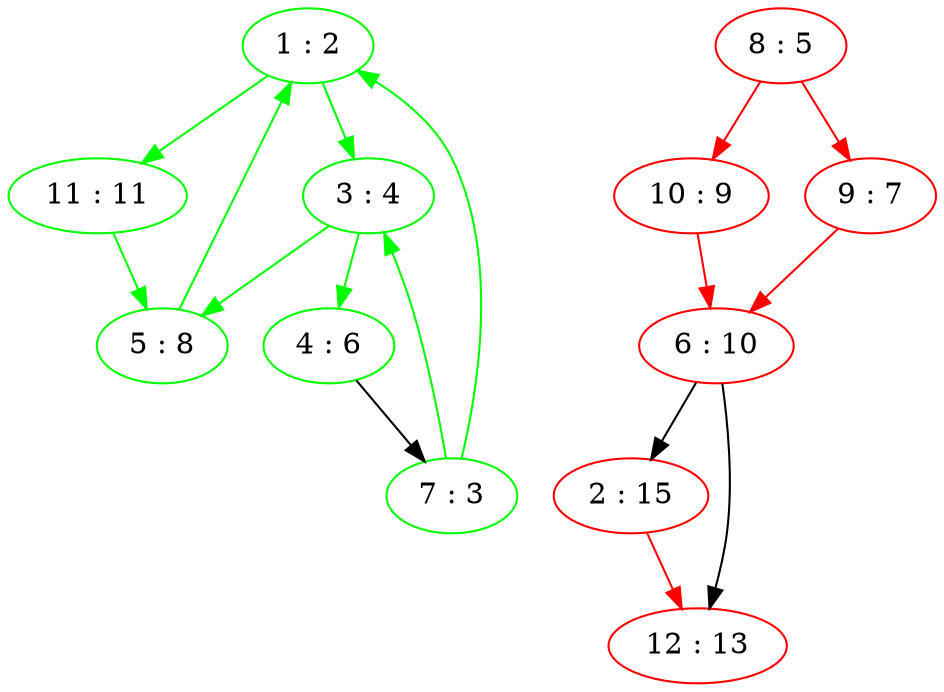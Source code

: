 digraph "game1.txt" {
    rankdir="td";
    subgraph Even {
        color="green";
        "1 : 2" [ color=green,  ];
        "1 : 2" -> "11 : 11"    [ color="green",  ];
        "1 : 2" -> "3 : 4"      [ color="green",  ];
        "3 : 4" [ color=green,  ];
        "3 : 4" -> "4 : 6"      [ color="green",  ];
        "3 : 4" -> "5 : 8"      [ color="green",  ];
        "4 : 6" [ color=green,  ];
        "4 : 6" -> "7 : 3"      [ color="black",  ];
        "5 : 8" [ color=green,  ];
        "5 : 8" -> "1 : 2"      [ color="green",  ];
        "7 : 3" [ color=green,  ];
        "7 : 3" -> "3 : 4"      [ color="green",  ];
        "7 : 3" -> "1 : 2"      [ color="green",  ];
        "11 : 11"       [ color=green,  ];
        "11 : 11" -> "5 : 8"    [ color="green",  ];
    }
    subgraph Odd {
        color="red";
        "2 : 15"        [ color=red,  ];
        "2 : 15" -> "12 : 13"   [ color="red",  ];
        "6 : 10"        [ color=red,  ];
        "6 : 10" -> "2 : 15"    [ color="black",  ];
        "6 : 10" -> "12 : 13"   [ color="black",  ];
        "8 : 5" [ color=red,  ];
        "8 : 5" -> "10 : 9"     [ color="red",  ];
        "8 : 5" -> "9 : 7"      [ color="red",  ];
        "9 : 7" [ color=red,  ];
        "9 : 7" -> "6 : 10"     [ color="red",  ];
        "10 : 9"        [ color=red,  ];
        "10 : 9" -> "6 : 10"    [ color="red",  ];
        "12 : 13"       [ color=red,  ];
    }
}

